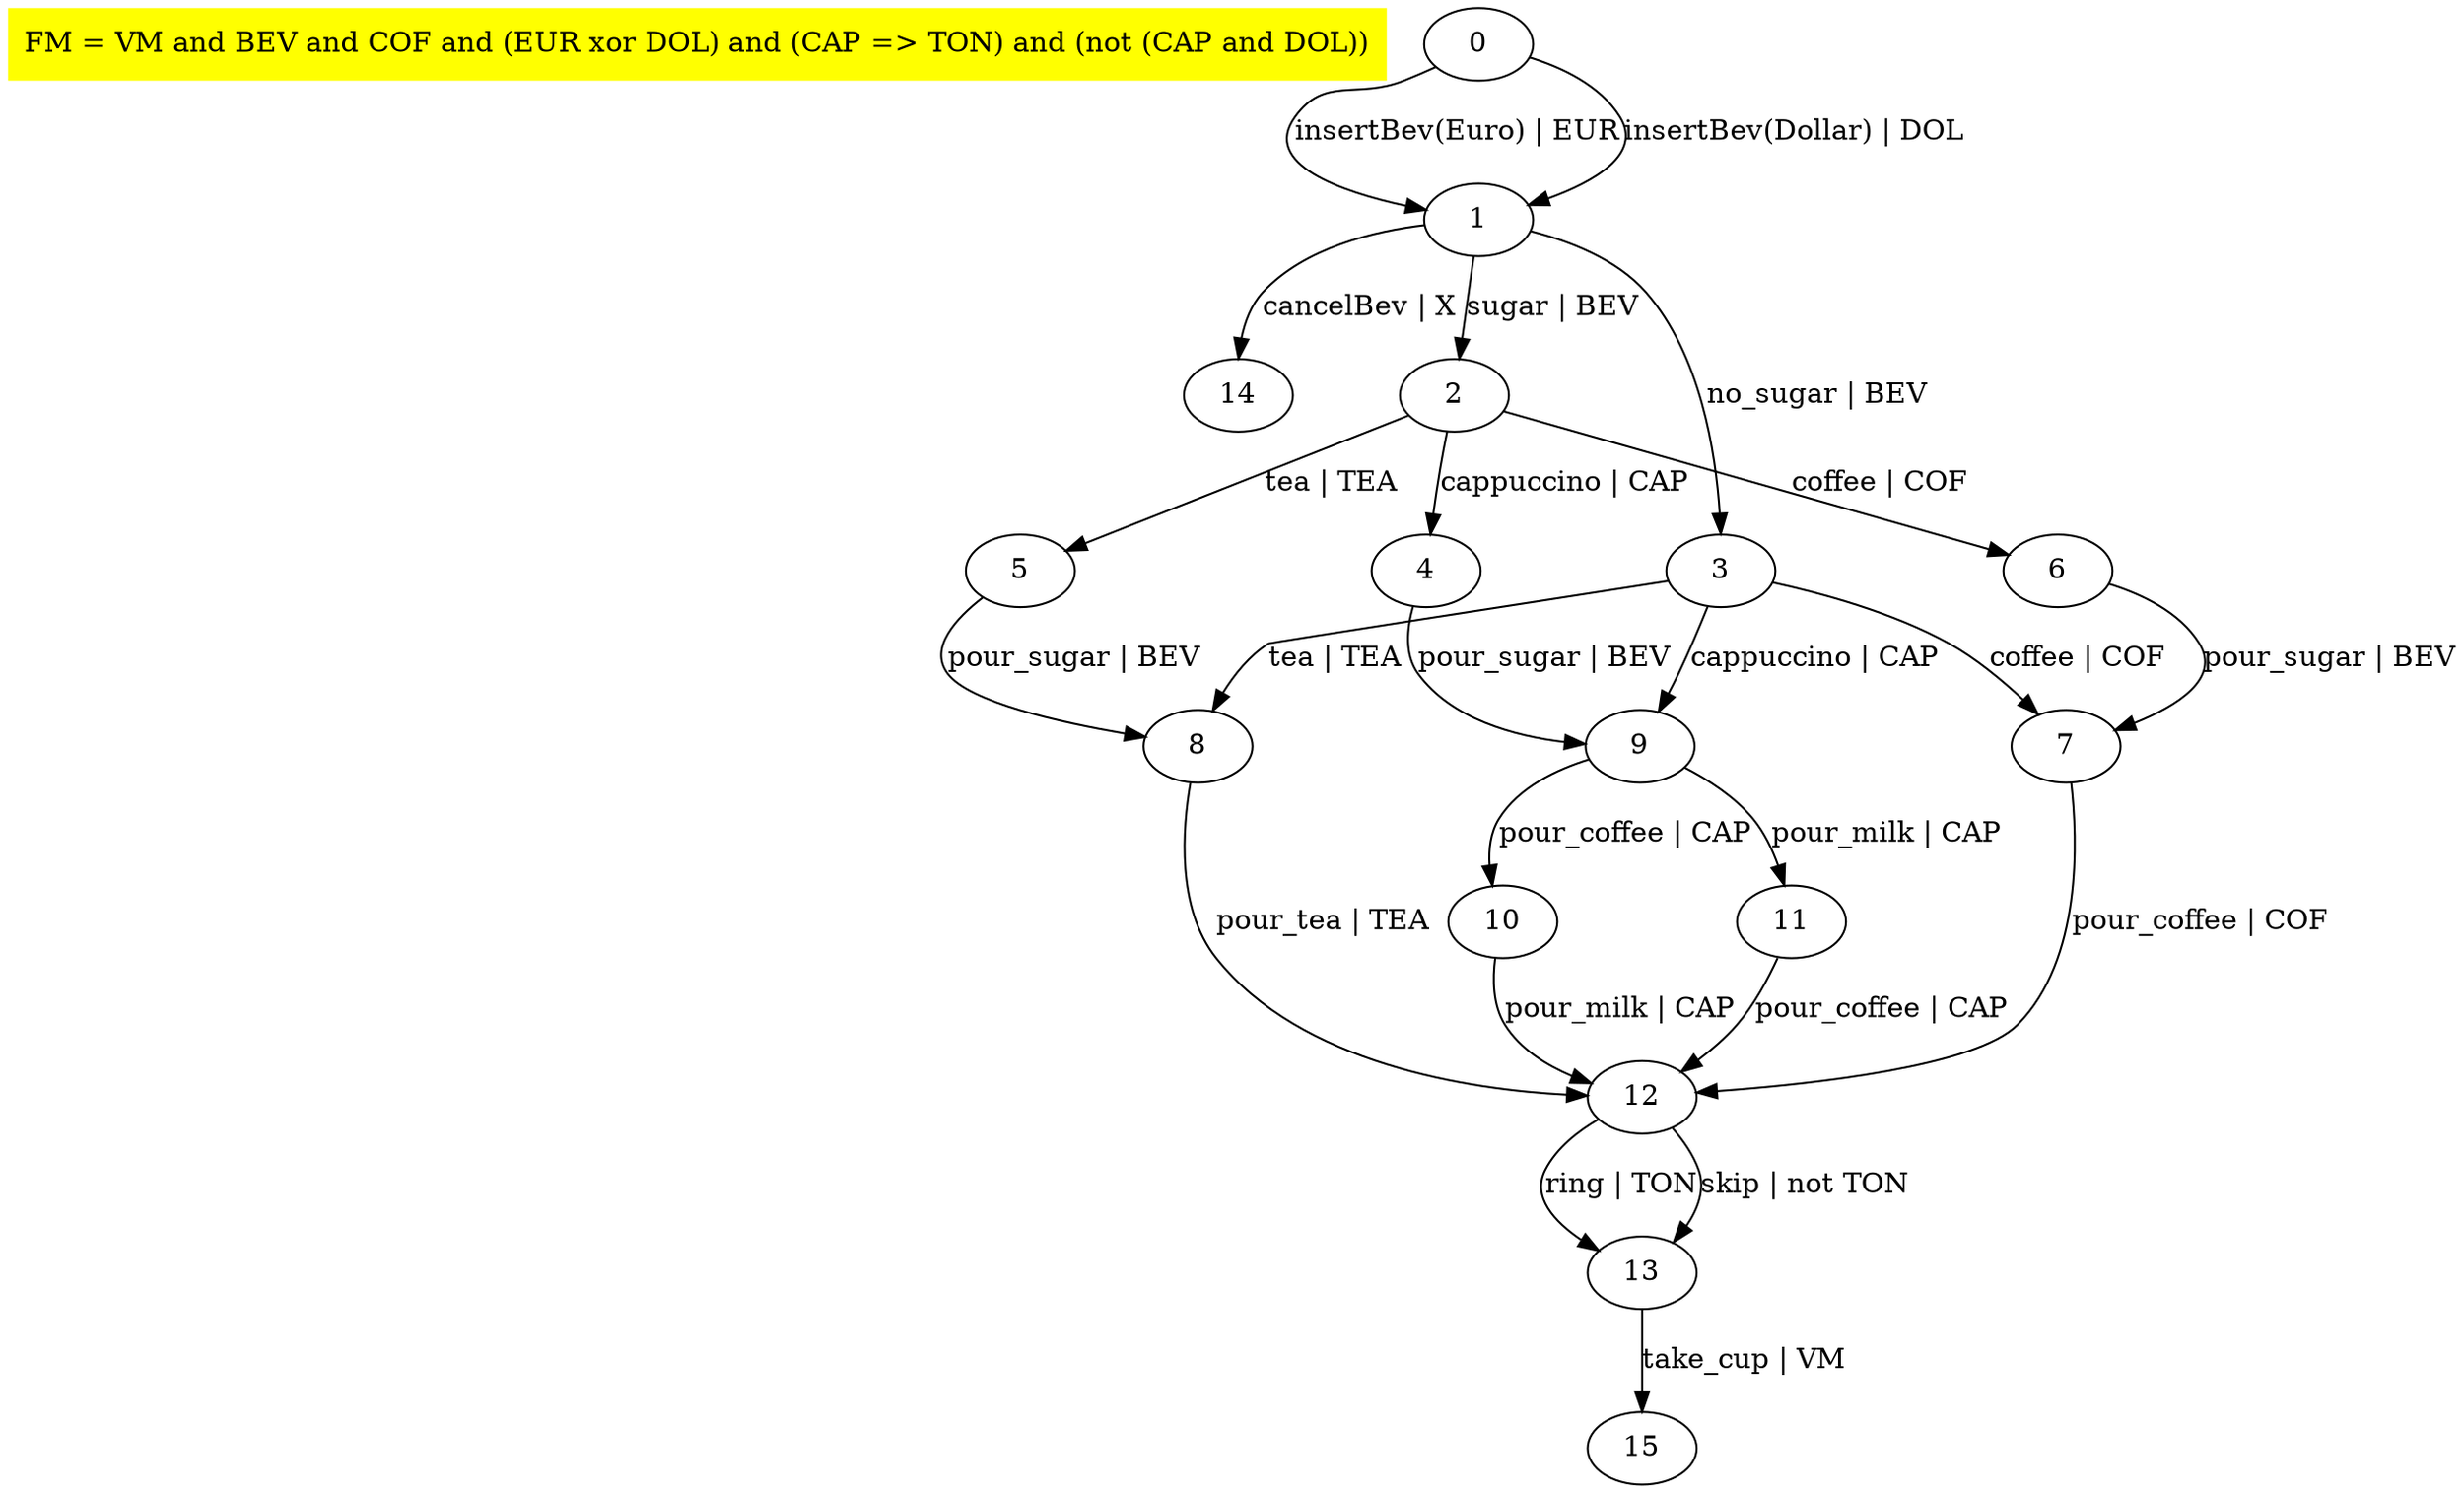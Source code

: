 digraph COFFEE_MACHINE {
  FeatureModel [shape=plaintext, style=filled, color=yellow, label="FM = VM and BEV and COF and (EUR xor DOL) and (CAP => TON) and (not (CAP and DOL))"];
  FM="VM and BEV and COF and (EUR xor DOL) and (CAP => TON) and (not (CAP and DOL))";
  name="COFFEE MACHINE";
  0 [initial=True];

  0 -> 1 [ label = "insertBev(Euro) | EUR" ];
  0 -> 1 [ label = "insertBev(Dollar) | DOL" ];
  1 -> 14 [ label = "cancelBev | X" ];
  1 -> 2 [ label = "sugar | BEV" ];
  1 -> 3 [ label = "no_sugar | BEV" ];
  2 -> 6 [ label = "coffee | COF" ];
  2 -> 5 [ label = "tea | TEA" ];
  2 -> 4 [ label = "cappuccino | CAP" ];
  3 -> 9 [ label = "cappuccino | CAP" ];
  3 -> 8 [ label = "tea | TEA" ];
  3 -> 7 [ label = "coffee | COF" ];
  6 -> 7 [ label = "pour_sugar | BEV" ];
  5 -> 8 [ label = "pour_sugar | BEV" ];
  4 -> 9 [ label = "pour_sugar | BEV" ];
  9 -> 11 [ label = "pour_milk | CAP" ];
  9 -> 10 [ label = "pour_coffee | CAP" ];
  8 -> 12 [ label = "pour_tea | TEA" ];
  7 -> 12 [ label = "pour_coffee | COF" ];
  11 -> 12 [ label = "pour_coffee | CAP" ];
  10 -> 12 [ label = "pour_milk | CAP" ];
  12 -> 13 [ label = "ring | TON" ];
  12 -> 13 [ label = "skip | not TON" ];
  13 -> 15 [ label = "take_cup | VM" ];
}